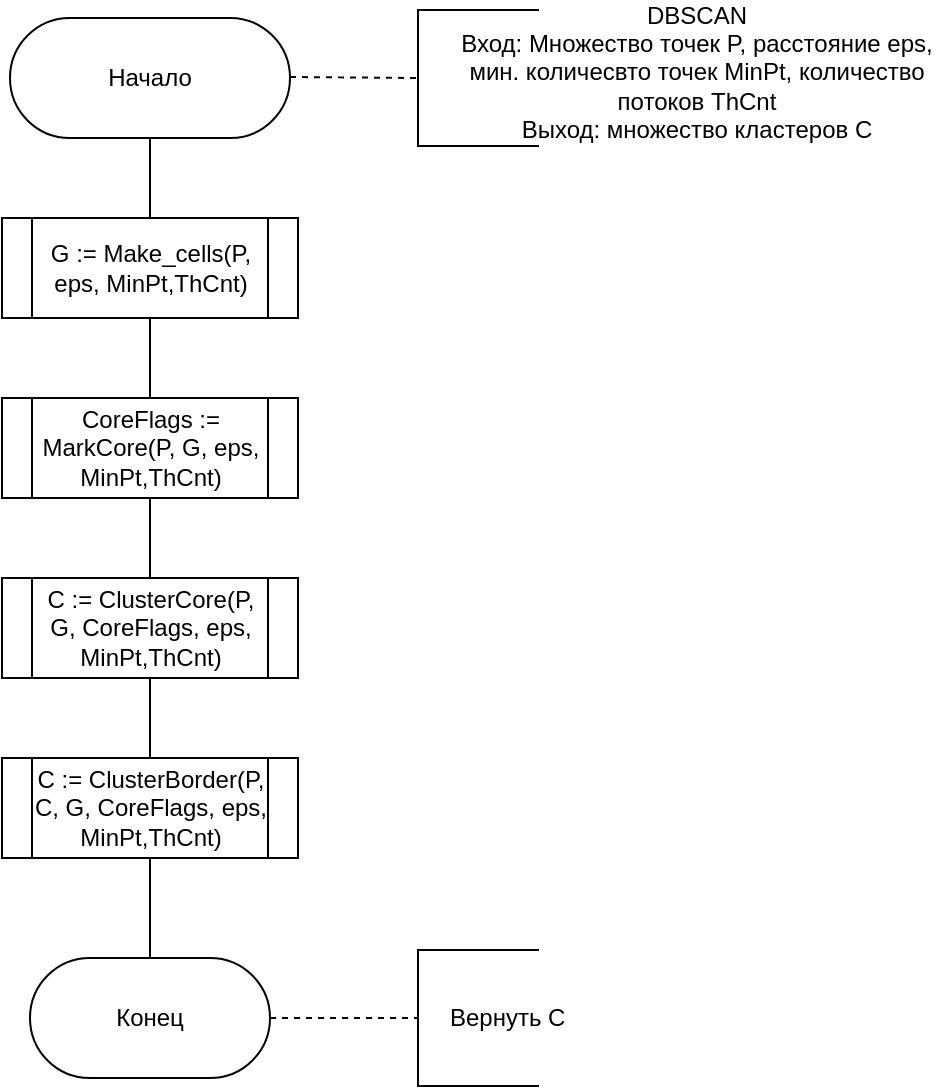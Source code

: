 <mxfile version="20.5.3" type="embed"><diagram id="PKrw68s-FcHz-RrZCr9i" name="Page-1"><mxGraphModel dx="886" dy="1594" grid="1" gridSize="10" guides="1" tooltips="1" connect="1" arrows="1" fold="1" page="1" pageScale="1" pageWidth="827" pageHeight="1169" math="0" shadow="0"><root><mxCell id="0"/><mxCell id="1" parent="0"/><mxCell id="Gvd8Ezxa3fLg7O33Pl0G-1" value="Начало" style="rounded=1;whiteSpace=wrap;html=1;arcSize=50;" parent="1" vertex="1"><mxGeometry x="290" y="100" width="140" height="60" as="geometry"/></mxCell><mxCell id="Gvd8Ezxa3fLg7O33Pl0G-6" value="DBSCAN&lt;br&gt;Вход: Множество точек P, расстояние eps, мин. количесвто точек MinPt, количество потоков ThCnt&lt;br&gt;Выход: множество кластеров C" style="text;html=1;strokeColor=none;fillColor=none;align=center;verticalAlign=middle;whiteSpace=wrap;rounded=0;" parent="1" vertex="1"><mxGeometry x="508" y="107" width="250.5" height="40" as="geometry"/></mxCell><mxCell id="Gvd8Ezxa3fLg7O33Pl0G-37" value="Конец" style="rounded=1;whiteSpace=wrap;html=1;arcSize=50;" parent="1" vertex="1"><mxGeometry x="300" y="570" width="120" height="60" as="geometry"/></mxCell><mxCell id="Gvd8Ezxa3fLg7O33Pl0G-42" value="Вернуть C" style="text;html=1;resizable=0;points=[];autosize=1;align=left;verticalAlign=top;spacingTop=-4;" parent="1" vertex="1"><mxGeometry x="508" y="590" width="80" height="20" as="geometry"/></mxCell><mxCell id="18" value="" style="edgeStyle=orthogonalEdgeStyle;rounded=0;orthogonalLoop=1;jettySize=auto;html=1;endArrow=none;endFill=0;exitX=0.5;exitY=1;exitDx=0;exitDy=0;" parent="1" source="20" target="Gvd8Ezxa3fLg7O33Pl0G-37" edge="1"><mxGeometry relative="1" as="geometry"><mxPoint x="361.5" y="850" as="sourcePoint"/></mxGeometry></mxCell><mxCell id="7Xwj2gsnW8v6YeENi7_U-5" value="" style="endArrow=none;dashed=1;html=1;exitX=1;exitY=0.5;exitDx=0;exitDy=0;entryX=0.5;entryY=1;entryDx=0;entryDy=0;" parent="1" source="Gvd8Ezxa3fLg7O33Pl0G-37" target="7Xwj2gsnW8v6YeENi7_U-10" edge="1"><mxGeometry width="50" height="50" relative="1" as="geometry"><mxPoint x="393.5" y="680" as="sourcePoint"/><mxPoint x="473.5" y="1050" as="targetPoint"/></mxGeometry></mxCell><mxCell id="7Xwj2gsnW8v6YeENi7_U-6" value="" style="shape=partialRectangle;whiteSpace=wrap;html=1;bottom=1;right=1;left=1;top=0;fillColor=none;routingCenterX=-0.5;rotation=90;" parent="1" vertex="1"><mxGeometry x="490" y="100" width="68" height="60" as="geometry"/></mxCell><mxCell id="7Xwj2gsnW8v6YeENi7_U-9" value="" style="endArrow=none;dashed=1;html=1;entryX=0.5;entryY=1;entryDx=0;entryDy=0;" parent="1" target="7Xwj2gsnW8v6YeENi7_U-6" edge="1"><mxGeometry width="50" height="50" relative="1" as="geometry"><mxPoint x="430" y="129.5" as="sourcePoint"/><mxPoint x="470" y="130" as="targetPoint"/></mxGeometry></mxCell><mxCell id="7Xwj2gsnW8v6YeENi7_U-10" value="" style="shape=partialRectangle;whiteSpace=wrap;html=1;bottom=1;right=1;left=1;top=0;fillColor=none;routingCenterX=-0.5;rotation=90;" parent="1" vertex="1"><mxGeometry x="490" y="570" width="68" height="60" as="geometry"/></mxCell><mxCell id="7Xwj2gsnW8v6YeENi7_U-19" value="" style="endArrow=none;html=1;entryX=0.5;entryY=1;entryDx=0;entryDy=0;exitX=0.5;exitY=0;exitDx=0;exitDy=0;" parent="1" target="Gvd8Ezxa3fLg7O33Pl0G-1" edge="1" source="21"><mxGeometry width="50" height="50" relative="1" as="geometry"><mxPoint x="360" y="190" as="sourcePoint"/><mxPoint x="260" y="180" as="targetPoint"/></mxGeometry></mxCell><mxCell id="7Xwj2gsnW8v6YeENi7_U-22" value="C := ClusterCore(P, G, CoreFlags, eps, MinPt,ThCnt)" style="shape=process;whiteSpace=wrap;html=1;backgroundOutline=1;" parent="1" vertex="1"><mxGeometry x="286" y="380" width="148" height="50" as="geometry"/></mxCell><mxCell id="bSRUe1ibWbnndraF5bIK-3" value="" style="endArrow=none;html=1;entryX=0.5;entryY=1;entryDx=0;entryDy=0;exitX=0.5;exitY=0;exitDx=0;exitDy=0;" parent="1" source="20" target="7Xwj2gsnW8v6YeENi7_U-22" edge="1"><mxGeometry width="50" height="50" relative="1" as="geometry"><mxPoint x="360" y="600" as="sourcePoint"/><mxPoint x="280" y="660" as="targetPoint"/></mxGeometry></mxCell><mxCell id="8" value="" style="edgeStyle=orthogonalEdgeStyle;rounded=0;orthogonalLoop=1;jettySize=auto;html=1;endArrow=none;endFill=0;exitX=0.5;exitY=1;exitDx=0;exitDy=0;" parent="1" source="22" target="7Xwj2gsnW8v6YeENi7_U-22" edge="1"><mxGeometry relative="1" as="geometry"><mxPoint x="361" y="490" as="sourcePoint"/></mxGeometry></mxCell><mxCell id="20" value="C := ClusterBorder(P, C, G, CoreFlags, eps, MinPt,ThCnt)" style="shape=process;whiteSpace=wrap;html=1;backgroundOutline=1;" vertex="1" parent="1"><mxGeometry x="286" y="470" width="148" height="50" as="geometry"/></mxCell><mxCell id="25" style="edgeStyle=orthogonalEdgeStyle;rounded=0;orthogonalLoop=1;jettySize=auto;html=1;endArrow=none;endFill=0;" edge="1" parent="1" source="21" target="22"><mxGeometry relative="1" as="geometry"/></mxCell><mxCell id="21" value="G := Make_cells(P, eps, MinPt,ThCnt)" style="shape=process;whiteSpace=wrap;html=1;backgroundOutline=1;" vertex="1" parent="1"><mxGeometry x="286" y="200" width="148" height="50" as="geometry"/></mxCell><mxCell id="22" value="CoreFlags := MarkCore(P, G, eps, MinPt,ThCnt)" style="shape=process;whiteSpace=wrap;html=1;backgroundOutline=1;" vertex="1" parent="1"><mxGeometry x="286" y="290" width="148" height="50" as="geometry"/></mxCell></root></mxGraphModel></diagram></mxfile>
